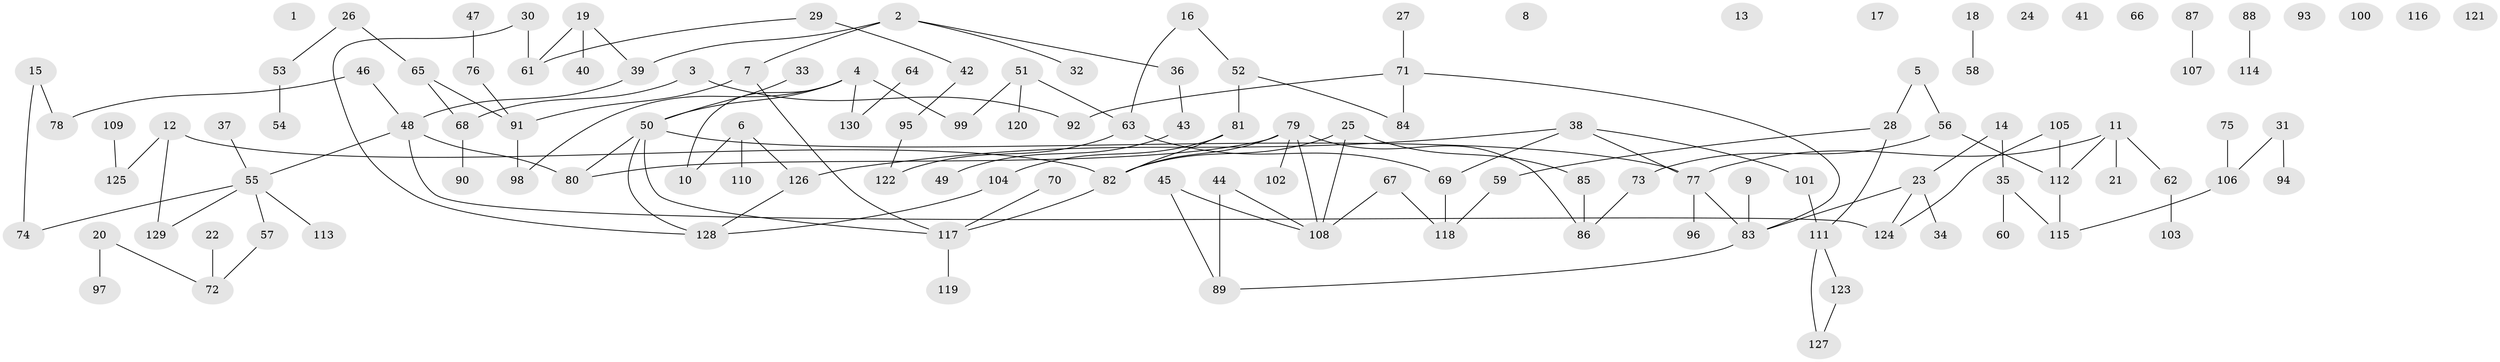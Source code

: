 // Generated by graph-tools (version 1.1) at 2025/33/03/09/25 02:33:56]
// undirected, 130 vertices, 141 edges
graph export_dot {
graph [start="1"]
  node [color=gray90,style=filled];
  1;
  2;
  3;
  4;
  5;
  6;
  7;
  8;
  9;
  10;
  11;
  12;
  13;
  14;
  15;
  16;
  17;
  18;
  19;
  20;
  21;
  22;
  23;
  24;
  25;
  26;
  27;
  28;
  29;
  30;
  31;
  32;
  33;
  34;
  35;
  36;
  37;
  38;
  39;
  40;
  41;
  42;
  43;
  44;
  45;
  46;
  47;
  48;
  49;
  50;
  51;
  52;
  53;
  54;
  55;
  56;
  57;
  58;
  59;
  60;
  61;
  62;
  63;
  64;
  65;
  66;
  67;
  68;
  69;
  70;
  71;
  72;
  73;
  74;
  75;
  76;
  77;
  78;
  79;
  80;
  81;
  82;
  83;
  84;
  85;
  86;
  87;
  88;
  89;
  90;
  91;
  92;
  93;
  94;
  95;
  96;
  97;
  98;
  99;
  100;
  101;
  102;
  103;
  104;
  105;
  106;
  107;
  108;
  109;
  110;
  111;
  112;
  113;
  114;
  115;
  116;
  117;
  118;
  119;
  120;
  121;
  122;
  123;
  124;
  125;
  126;
  127;
  128;
  129;
  130;
  2 -- 7;
  2 -- 32;
  2 -- 36;
  2 -- 39;
  3 -- 68;
  3 -- 92;
  4 -- 10;
  4 -- 50;
  4 -- 98;
  4 -- 99;
  4 -- 130;
  5 -- 28;
  5 -- 56;
  6 -- 10;
  6 -- 110;
  6 -- 126;
  7 -- 91;
  7 -- 117;
  9 -- 83;
  11 -- 21;
  11 -- 62;
  11 -- 77;
  11 -- 112;
  12 -- 82;
  12 -- 125;
  12 -- 129;
  14 -- 23;
  14 -- 35;
  15 -- 74;
  15 -- 78;
  16 -- 52;
  16 -- 63;
  18 -- 58;
  19 -- 39;
  19 -- 40;
  19 -- 61;
  20 -- 72;
  20 -- 97;
  22 -- 72;
  23 -- 34;
  23 -- 83;
  23 -- 124;
  25 -- 82;
  25 -- 85;
  25 -- 108;
  26 -- 53;
  26 -- 65;
  27 -- 71;
  28 -- 59;
  28 -- 111;
  29 -- 42;
  29 -- 61;
  30 -- 61;
  30 -- 128;
  31 -- 94;
  31 -- 106;
  33 -- 50;
  35 -- 60;
  35 -- 115;
  36 -- 43;
  37 -- 55;
  38 -- 69;
  38 -- 77;
  38 -- 101;
  38 -- 126;
  39 -- 48;
  42 -- 95;
  43 -- 49;
  44 -- 89;
  44 -- 108;
  45 -- 89;
  45 -- 108;
  46 -- 48;
  46 -- 78;
  47 -- 76;
  48 -- 55;
  48 -- 80;
  48 -- 124;
  50 -- 77;
  50 -- 80;
  50 -- 117;
  50 -- 128;
  51 -- 63;
  51 -- 99;
  51 -- 120;
  52 -- 81;
  52 -- 84;
  53 -- 54;
  55 -- 57;
  55 -- 74;
  55 -- 113;
  55 -- 129;
  56 -- 73;
  56 -- 112;
  57 -- 72;
  59 -- 118;
  62 -- 103;
  63 -- 69;
  63 -- 122;
  64 -- 130;
  65 -- 68;
  65 -- 91;
  67 -- 108;
  67 -- 118;
  68 -- 90;
  69 -- 118;
  70 -- 117;
  71 -- 83;
  71 -- 84;
  71 -- 92;
  73 -- 86;
  75 -- 106;
  76 -- 91;
  77 -- 83;
  77 -- 96;
  79 -- 80;
  79 -- 82;
  79 -- 86;
  79 -- 102;
  79 -- 108;
  81 -- 82;
  81 -- 104;
  82 -- 117;
  83 -- 89;
  85 -- 86;
  87 -- 107;
  88 -- 114;
  91 -- 98;
  95 -- 122;
  101 -- 111;
  104 -- 128;
  105 -- 112;
  105 -- 124;
  106 -- 115;
  109 -- 125;
  111 -- 123;
  111 -- 127;
  112 -- 115;
  117 -- 119;
  123 -- 127;
  126 -- 128;
}
